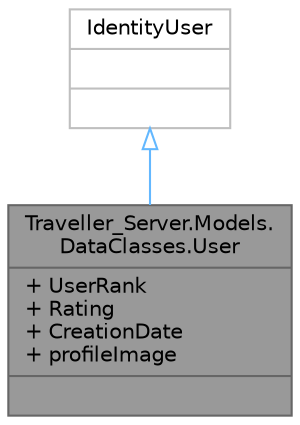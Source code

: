 digraph "Traveller_Server.Models.DataClasses.User"
{
 // LATEX_PDF_SIZE
  bgcolor="transparent";
  edge [fontname=Helvetica,fontsize=10,labelfontname=Helvetica,labelfontsize=10];
  node [fontname=Helvetica,fontsize=10,shape=box,height=0.2,width=0.4];
  Node1 [shape=record,label="{Traveller_Server.Models.\lDataClasses.User\n|+ UserRank\l+ Rating\l+ CreationDate\l+ profileImage\l|}",height=0.2,width=0.4,color="gray40", fillcolor="grey60", style="filled", fontcolor="black",tooltip="User class, used to represent a user in the application or dashboard. Extended from the IdentityUser ..."];
  Node2 -> Node1 [dir="back",color="steelblue1",style="solid",arrowtail="onormal"];
  Node2 [shape=record,label="{IdentityUser\n||}",height=0.2,width=0.4,color="grey75", fillcolor="white", style="filled",tooltip=" "];
}

